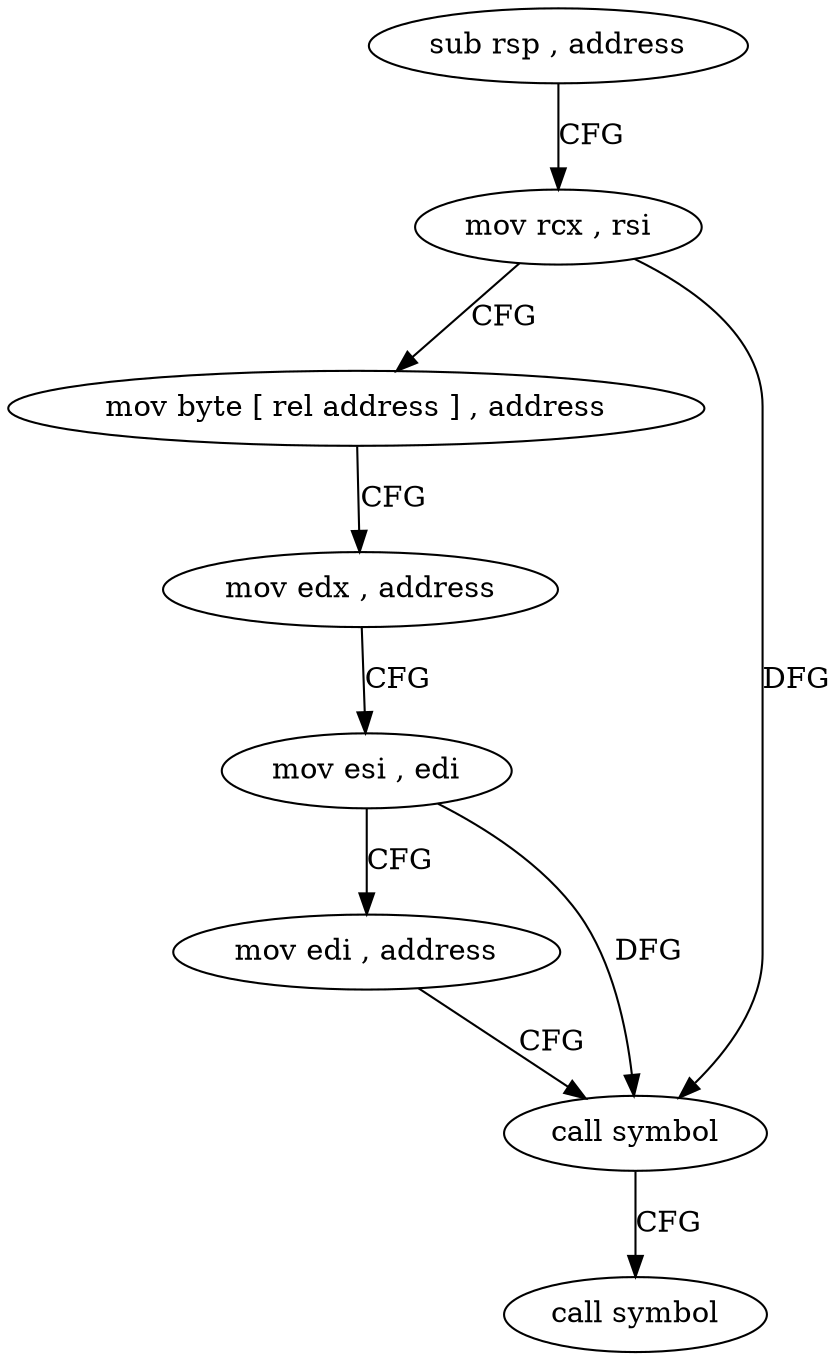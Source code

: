 digraph "func" {
"4233186" [label = "sub rsp , address" ]
"4233190" [label = "mov rcx , rsi" ]
"4233193" [label = "mov byte [ rel address ] , address" ]
"4233200" [label = "mov edx , address" ]
"4233205" [label = "mov esi , edi" ]
"4233207" [label = "mov edi , address" ]
"4233212" [label = "call symbol" ]
"4233217" [label = "call symbol" ]
"4233186" -> "4233190" [ label = "CFG" ]
"4233190" -> "4233193" [ label = "CFG" ]
"4233190" -> "4233212" [ label = "DFG" ]
"4233193" -> "4233200" [ label = "CFG" ]
"4233200" -> "4233205" [ label = "CFG" ]
"4233205" -> "4233207" [ label = "CFG" ]
"4233205" -> "4233212" [ label = "DFG" ]
"4233207" -> "4233212" [ label = "CFG" ]
"4233212" -> "4233217" [ label = "CFG" ]
}
